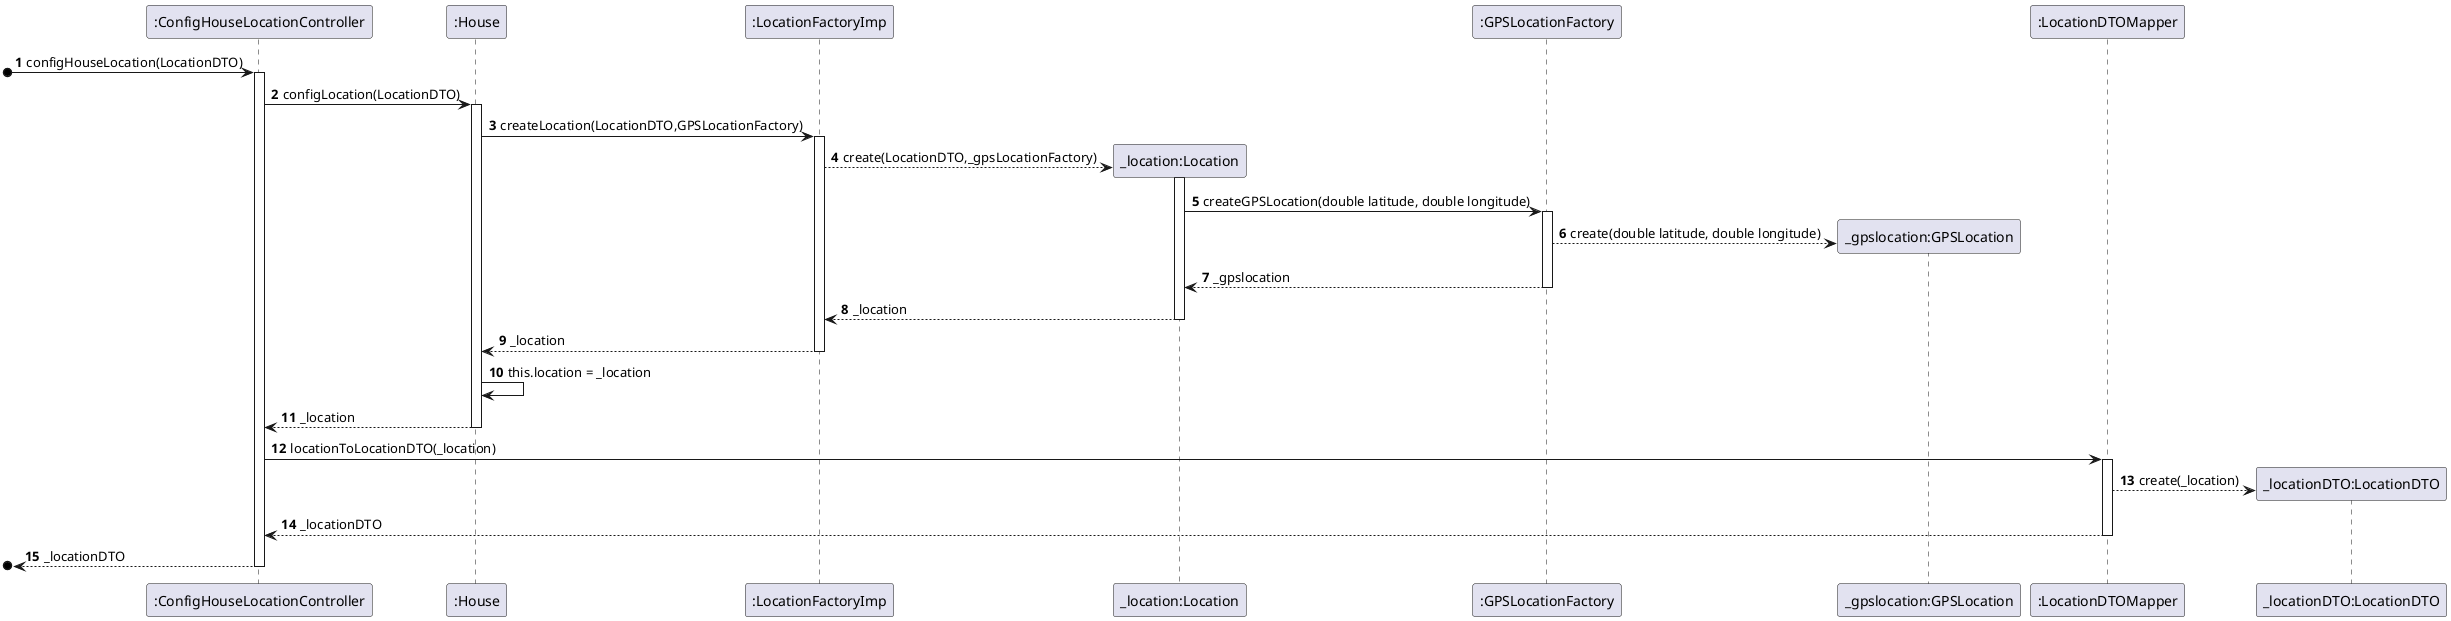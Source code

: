 @startuml

autonumber

[o-> ":ConfigHouseLocationController" : configHouseLocation(LocationDTO)
activate ":ConfigHouseLocationController"
":ConfigHouseLocationController" -> ":House": configLocation(LocationDTO)
activate ":House"
":House" -> ":LocationFactoryImp": createLocation(LocationDTO,GPSLocationFactory)
activate ":LocationFactoryImp"
":LocationFactoryImp" -->"_location:Location"** : create(LocationDTO,_gpsLocationFactory)
activate "_location:Location"
"_location:Location" ->":GPSLocationFactory" : createGPSLocation(double latitude, double longitude)
activate ":GPSLocationFactory"
":GPSLocationFactory" -->"_gpslocation:GPSLocation"** : create(double latitude, double longitude)
":GPSLocationFactory" -->"_location:Location" : _gpslocation
deactivate ":GPSLocationFactory"
"_location:Location" -->":LocationFactoryImp" : _location
deactivate "_location:Location"
":LocationFactoryImp" -->":House" : _location
deactivate ":LocationFactoryImp"
":House" -> ":House" : this.location = _location
":House" -->":ConfigHouseLocationController" : _location
deactivate ":House"
":ConfigHouseLocationController" ->":LocationDTOMapper" : locationToLocationDTO(_location)
activate ":LocationDTOMapper"
":LocationDTOMapper" -->"_locationDTO:LocationDTO"** : create(_location)
":LocationDTOMapper" -->":ConfigHouseLocationController" : _locationDTO
deactivate ":LocationDTOMapper"
[o<--":ConfigHouseLocationController" : _locationDTO
deactivate ":ConfigHouseLocationController"

@enduml